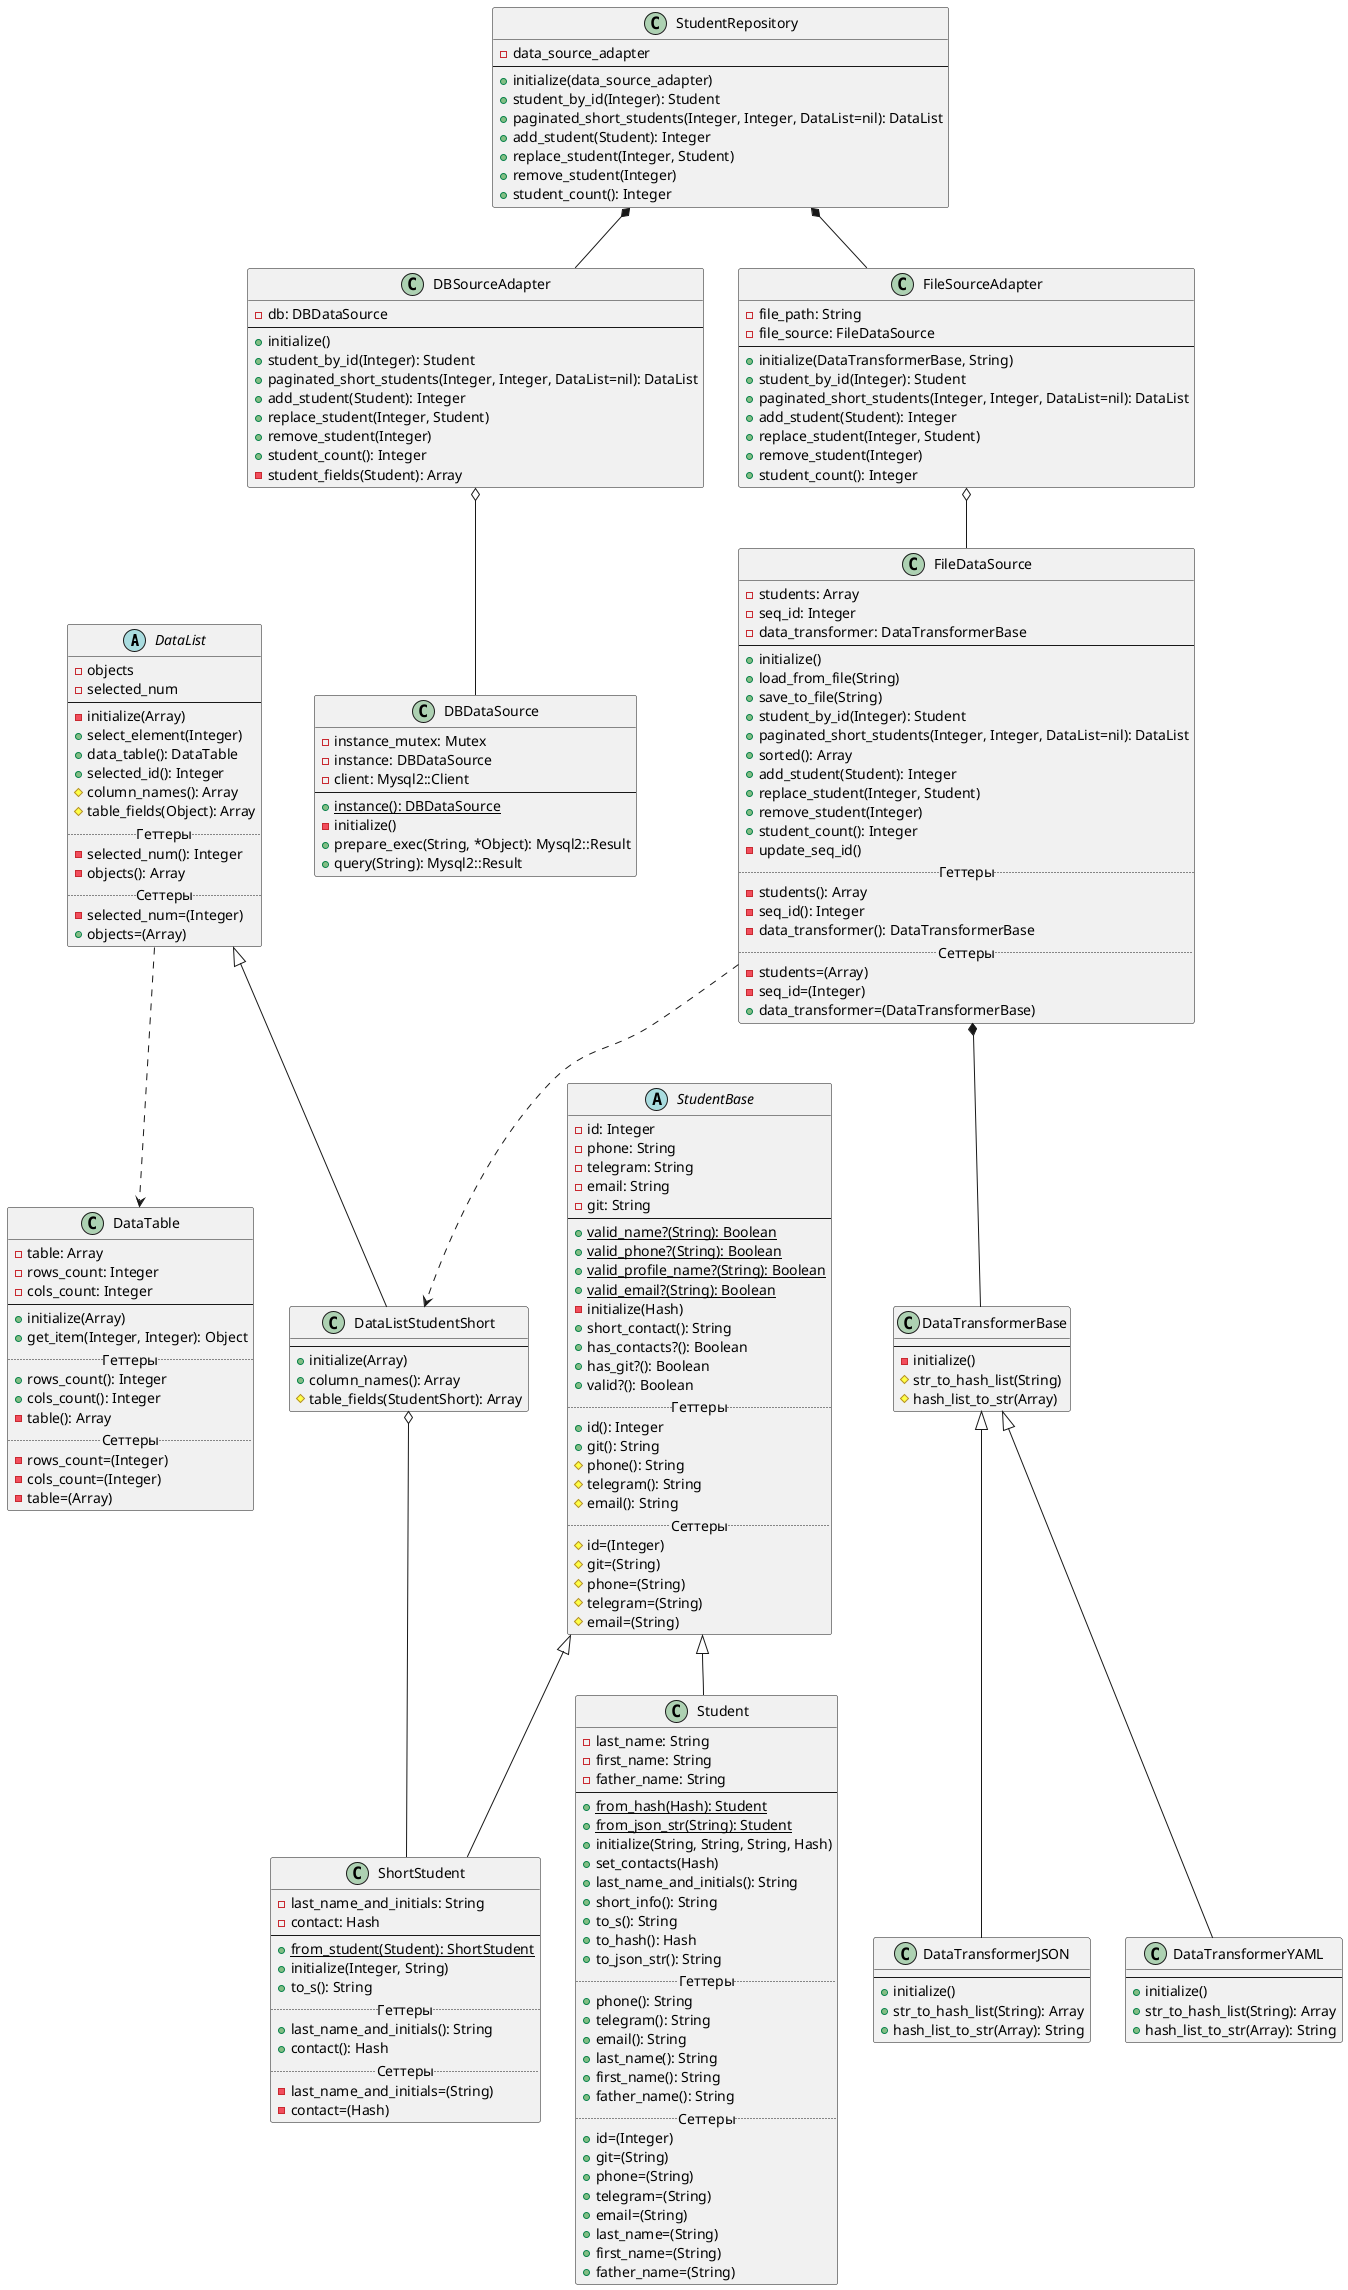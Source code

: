 @startuml
'https://plantuml.com/class-diagram

DataList ..> DataTable
FileDataSource *-- DataTransformerBase
FileDataSource ..> DataListStudentShort
DataListStudentShort o-- ShortStudent
DBSourceAdapter o-- DBDataSource
FileSourceAdapter o-- FileDataSource
StudentRepository *-- DBSourceAdapter
StudentRepository *-- FileSourceAdapter

abstract class StudentBase {
    -id: Integer
    -phone: String
    -telegram: String
    -email: String
    -git: String
    --
    +{static}valid_name?(String): Boolean
    +{static}valid_phone?(String): Boolean
    +{static}valid_profile_name?(String): Boolean
    +{static}valid_email?(String): Boolean
    -initialize(Hash)
    +short_contact(): String
    +has_contacts?(): Boolean
    +has_git?(): Boolean
    +valid?(): Boolean
    .. Геттеры ..
    +id(): Integer
    +git(): String
    #phone(): String
    #telegram(): String
    #email(): String
    .. Сеттеры ..
    #id=(Integer)
    #git=(String)
    #phone=(String)
    #telegram=(String)
    #email=(String)
}

class Student extends StudentBase {
    -last_name: String
    -first_name: String
    -father_name: String
    --
    +{static}from_hash(Hash): Student
    +{static}from_json_str(String): Student
    +initialize(String, String, String, Hash)
    +set_contacts(Hash)
    +last_name_and_initials(): String
    +short_info(): String
    +to_s(): String
    +to_hash(): Hash
    +to_json_str(): String
    .. Геттеры ..
    +phone(): String
    +telegram(): String
    +email(): String
    +last_name(): String
    +first_name(): String
    +father_name(): String
    .. Сеттеры ..
    +id=(Integer)
    +git=(String)
    +phone=(String)
    +telegram=(String)
    +email=(String)
    +last_name=(String)
    +first_name=(String)
    +father_name=(String)
}

class ShortStudent extends StudentBase {
    -last_name_and_initials: String
    -contact: Hash
    --
    +{static}from_student(Student): ShortStudent
    +initialize(Integer, String)
    +to_s(): String
    .. Геттеры ..
    +last_name_and_initials(): String
    +contact(): Hash
    .. Сеттеры ..
    -last_name_and_initials=(String)
    -contact=(Hash)
}

class DataTable {
    -table: Array
    -rows_count: Integer
    -cols_count: Integer
    --
    +initialize(Array)
    +get_item(Integer, Integer): Object
    .. Геттеры ..
    +rows_count(): Integer
    +cols_count(): Integer
    -table(): Array
    .. Сеттеры ..
    -rows_count=(Integer)
    -cols_count=(Integer)
    -table=(Array)
}

abstract class DataList {
    -objects
    -selected_num
    --
    -initialize(Array)
    +select_element(Integer)
    +data_table(): DataTable
    +selected_id(): Integer
    #column_names(): Array
    #table_fields(Object): Array
    .. Геттеры ..
    -selected_num(): Integer
    -objects(): Array
    .. Сеттеры ..
    -selected_num=(Integer)
    +objects=(Array)
}

class DataListStudentShort extends DataList {
    --
    +initialize(Array)
    +column_names(): Array
    #table_fields(StudentShort): Array
}

class DataTransformerBase {
    --
    -initialize()
    #str_to_hash_list(String)
    #hash_list_to_str(Array)
}

class DataTransformerJSON extends DataTransformerBase {
    --
    +initialize()
    +str_to_hash_list(String): Array
    +hash_list_to_str(Array): String
}

class DataTransformerYAML extends DataTransformerBase {
    --
    +initialize()
    +str_to_hash_list(String): Array
    +hash_list_to_str(Array): String
}

class DBDataSource {
    -instance_mutex: Mutex
    -instance: DBDataSource
    -client: Mysql2::Client
    --
    +{static}instance(): DBDataSource
    -initialize()
    +prepare_exec(String, *Object): Mysql2::Result
    +query(String): Mysql2::Result
}

class FileDataSource {
    -students: Array
    -seq_id: Integer
    -data_transformer: DataTransformerBase
    --
    +initialize()
    +load_from_file(String)
    +save_to_file(String)
    +student_by_id(Integer): Student
    +paginated_short_students(Integer, Integer, DataList=nil): DataList
    +sorted(): Array
    +add_student(Student): Integer
    +replace_student(Integer, Student)
    +remove_student(Integer)
    +student_count(): Integer
    -update_seq_id()
    .. Геттеры ..
    -students(): Array
    -seq_id(): Integer
    -data_transformer(): DataTransformerBase
    .. Сеттеры ..
    -students=(Array)
    -seq_id=(Integer)
    +data_transformer=(DataTransformerBase)
}

class DBSourceAdapter {
    -db: DBDataSource
    --
    +initialize()
    +student_by_id(Integer): Student
    +paginated_short_students(Integer, Integer, DataList=nil): DataList
    +add_student(Student): Integer
    +replace_student(Integer, Student)
    +remove_student(Integer)
    +student_count(): Integer
    -student_fields(Student): Array
}

class FileSourceAdapter {
    -file_path: String
    -file_source: FileDataSource
    --
    +initialize(DataTransformerBase, String)
    +student_by_id(Integer): Student
    +paginated_short_students(Integer, Integer, DataList=nil): DataList
    +add_student(Student): Integer
    +replace_student(Integer, Student)
    +remove_student(Integer)
    +student_count(): Integer
}

class StudentRepository {
    -data_source_adapter
    --
    +initialize(data_source_adapter)
    +student_by_id(Integer): Student
    +paginated_short_students(Integer, Integer, DataList=nil): DataList
    +add_student(Student): Integer
    +replace_student(Integer, Student)
    +remove_student(Integer)
    +student_count(): Integer
}

@enduml